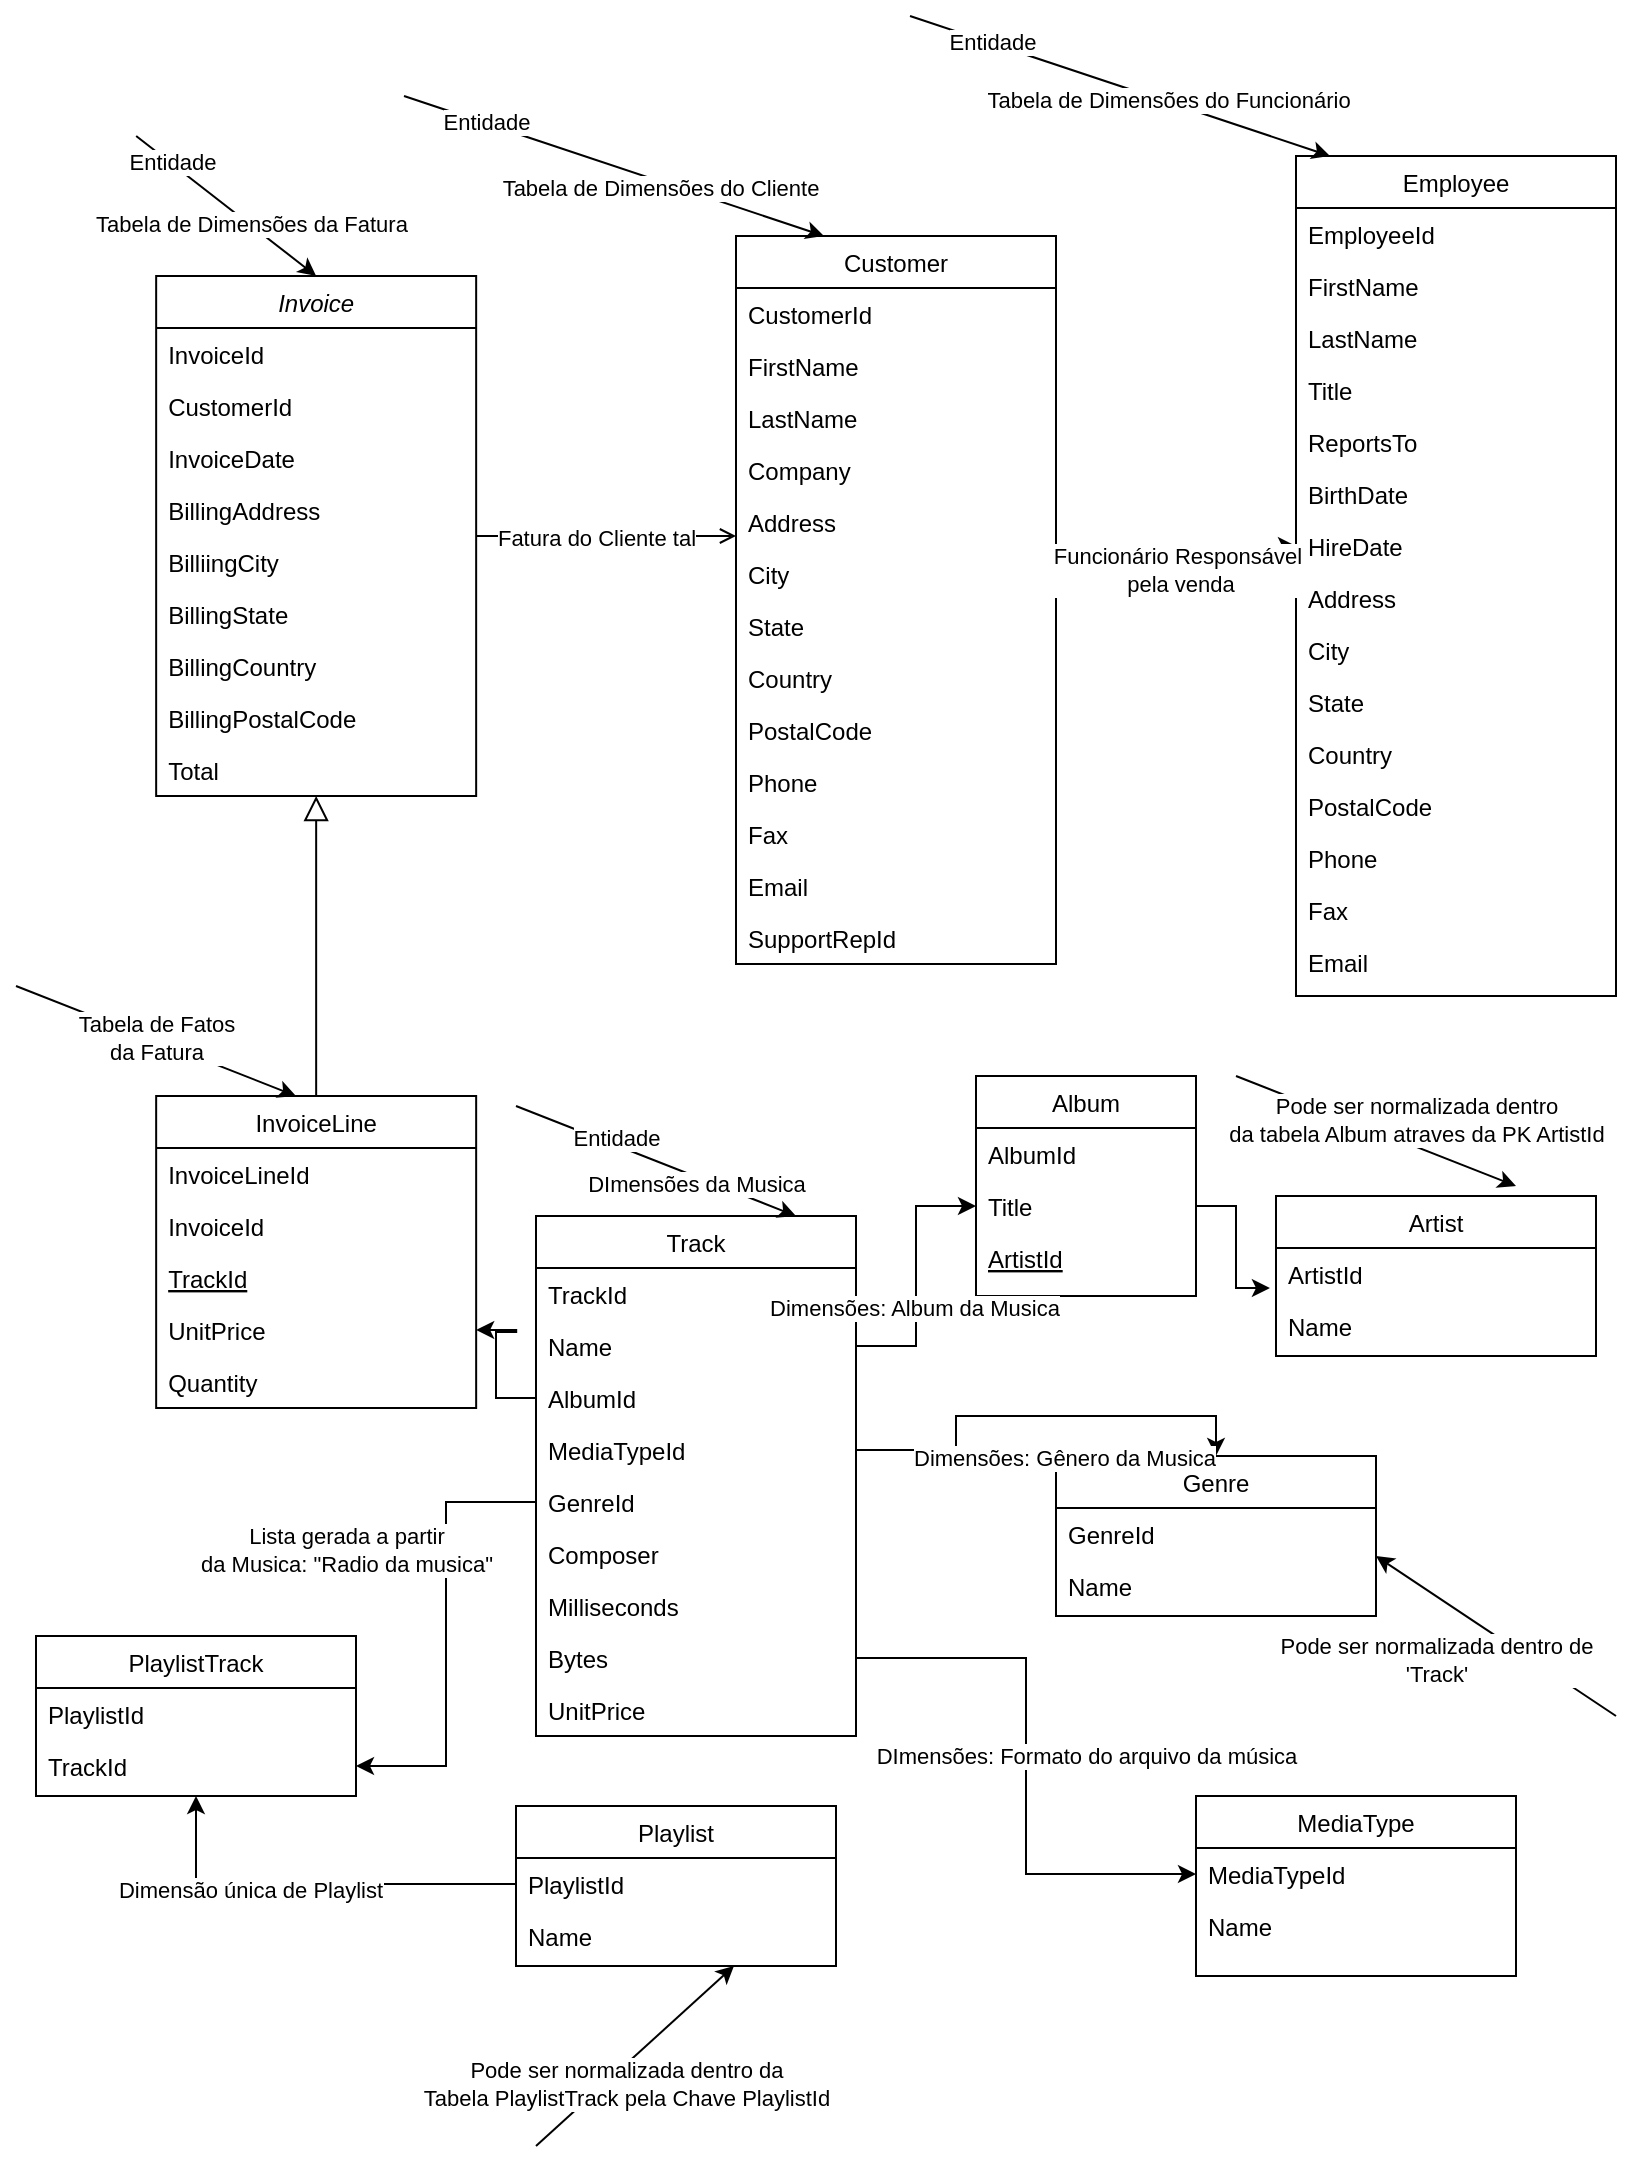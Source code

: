 <mxfile version="14.7.0" type="github">
  <diagram name="Copy of Page-1" id="ySdfMMMsVqPXPJPMSZyq">
    <mxGraphModel dx="1150" dy="1133" grid="1" gridSize="10" guides="1" tooltips="1" connect="1" arrows="1" fold="1" page="1" pageScale="1" pageWidth="827" pageHeight="1169" math="0" shadow="0">
      <root>
        <mxCell id="SawGWbbHjIbIcDN6ZOtn-0" />
        <mxCell id="SawGWbbHjIbIcDN6ZOtn-1" parent="SawGWbbHjIbIcDN6ZOtn-0" />
        <mxCell id="SawGWbbHjIbIcDN6ZOtn-3" value="Invoice" style="swimlane;fontStyle=2;align=center;verticalAlign=top;childLayout=stackLayout;horizontal=1;startSize=26;horizontalStack=0;resizeParent=1;resizeLast=0;collapsible=1;marginBottom=0;rounded=0;shadow=0;strokeWidth=1;" vertex="1" parent="SawGWbbHjIbIcDN6ZOtn-1">
          <mxGeometry x="80.08" y="180" width="160" height="260" as="geometry">
            <mxRectangle x="230" y="140" width="160" height="26" as="alternateBounds" />
          </mxGeometry>
        </mxCell>
        <mxCell id="SawGWbbHjIbIcDN6ZOtn-4" value="InvoiceId&#xa;" style="text;align=left;verticalAlign=top;spacingLeft=4;spacingRight=4;overflow=hidden;rotatable=0;points=[[0,0.5],[1,0.5]];portConstraint=eastwest;" vertex="1" parent="SawGWbbHjIbIcDN6ZOtn-3">
          <mxGeometry y="26" width="160" height="26" as="geometry" />
        </mxCell>
        <mxCell id="SawGWbbHjIbIcDN6ZOtn-5" value="CustomerId" style="text;align=left;verticalAlign=top;spacingLeft=4;spacingRight=4;overflow=hidden;rotatable=0;points=[[0,0.5],[1,0.5]];portConstraint=eastwest;" vertex="1" parent="SawGWbbHjIbIcDN6ZOtn-3">
          <mxGeometry y="52" width="160" height="26" as="geometry" />
        </mxCell>
        <mxCell id="SawGWbbHjIbIcDN6ZOtn-6" value="InvoiceDate" style="text;align=left;verticalAlign=top;spacingLeft=4;spacingRight=4;overflow=hidden;rotatable=0;points=[[0,0.5],[1,0.5]];portConstraint=eastwest;rounded=0;shadow=0;html=0;" vertex="1" parent="SawGWbbHjIbIcDN6ZOtn-3">
          <mxGeometry y="78" width="160" height="26" as="geometry" />
        </mxCell>
        <mxCell id="SawGWbbHjIbIcDN6ZOtn-7" value="BillingAddress" style="text;align=left;verticalAlign=top;spacingLeft=4;spacingRight=4;overflow=hidden;rotatable=0;points=[[0,0.5],[1,0.5]];portConstraint=eastwest;rounded=0;shadow=0;html=0;" vertex="1" parent="SawGWbbHjIbIcDN6ZOtn-3">
          <mxGeometry y="104" width="160" height="26" as="geometry" />
        </mxCell>
        <mxCell id="SawGWbbHjIbIcDN6ZOtn-8" value="BilliingCity" style="text;align=left;verticalAlign=top;spacingLeft=4;spacingRight=4;overflow=hidden;rotatable=0;points=[[0,0.5],[1,0.5]];portConstraint=eastwest;" vertex="1" parent="SawGWbbHjIbIcDN6ZOtn-3">
          <mxGeometry y="130" width="160" height="26" as="geometry" />
        </mxCell>
        <mxCell id="SawGWbbHjIbIcDN6ZOtn-9" value="BillingState" style="text;align=left;verticalAlign=top;spacingLeft=4;spacingRight=4;overflow=hidden;rotatable=0;points=[[0,0.5],[1,0.5]];portConstraint=eastwest;" vertex="1" parent="SawGWbbHjIbIcDN6ZOtn-3">
          <mxGeometry y="156" width="160" height="26" as="geometry" />
        </mxCell>
        <mxCell id="SawGWbbHjIbIcDN6ZOtn-10" value="BillingCountry" style="text;align=left;verticalAlign=top;spacingLeft=4;spacingRight=4;overflow=hidden;rotatable=0;points=[[0,0.5],[1,0.5]];portConstraint=eastwest;" vertex="1" parent="SawGWbbHjIbIcDN6ZOtn-3">
          <mxGeometry y="182" width="160" height="26" as="geometry" />
        </mxCell>
        <mxCell id="SawGWbbHjIbIcDN6ZOtn-11" value="BillingPostalCode" style="text;align=left;verticalAlign=top;spacingLeft=4;spacingRight=4;overflow=hidden;rotatable=0;points=[[0,0.5],[1,0.5]];portConstraint=eastwest;" vertex="1" parent="SawGWbbHjIbIcDN6ZOtn-3">
          <mxGeometry y="208" width="160" height="26" as="geometry" />
        </mxCell>
        <mxCell id="SawGWbbHjIbIcDN6ZOtn-12" value="Total" style="text;align=left;verticalAlign=top;spacingLeft=4;spacingRight=4;overflow=hidden;rotatable=0;points=[[0,0.5],[1,0.5]];portConstraint=eastwest;" vertex="1" parent="SawGWbbHjIbIcDN6ZOtn-3">
          <mxGeometry y="234" width="160" height="26" as="geometry" />
        </mxCell>
        <mxCell id="SawGWbbHjIbIcDN6ZOtn-13" value="InvoiceLine" style="swimlane;fontStyle=0;align=center;verticalAlign=top;childLayout=stackLayout;horizontal=1;startSize=26;horizontalStack=0;resizeParent=1;resizeLast=0;collapsible=1;marginBottom=0;rounded=0;shadow=0;strokeWidth=1;" vertex="1" parent="SawGWbbHjIbIcDN6ZOtn-1">
          <mxGeometry x="80.08" y="590" width="160" height="156" as="geometry">
            <mxRectangle x="130" y="380" width="160" height="26" as="alternateBounds" />
          </mxGeometry>
        </mxCell>
        <mxCell id="SawGWbbHjIbIcDN6ZOtn-14" value="InvoiceLineId" style="text;align=left;verticalAlign=top;spacingLeft=4;spacingRight=4;overflow=hidden;rotatable=0;points=[[0,0.5],[1,0.5]];portConstraint=eastwest;" vertex="1" parent="SawGWbbHjIbIcDN6ZOtn-13">
          <mxGeometry y="26" width="160" height="26" as="geometry" />
        </mxCell>
        <mxCell id="SawGWbbHjIbIcDN6ZOtn-15" value="InvoiceId" style="text;align=left;verticalAlign=top;spacingLeft=4;spacingRight=4;overflow=hidden;rotatable=0;points=[[0,0.5],[1,0.5]];portConstraint=eastwest;rounded=0;shadow=0;html=0;" vertex="1" parent="SawGWbbHjIbIcDN6ZOtn-13">
          <mxGeometry y="52" width="160" height="26" as="geometry" />
        </mxCell>
        <mxCell id="SawGWbbHjIbIcDN6ZOtn-16" value="TrackId" style="text;align=left;verticalAlign=top;spacingLeft=4;spacingRight=4;overflow=hidden;rotatable=0;points=[[0,0.5],[1,0.5]];portConstraint=eastwest;fontStyle=4" vertex="1" parent="SawGWbbHjIbIcDN6ZOtn-13">
          <mxGeometry y="78" width="160" height="26" as="geometry" />
        </mxCell>
        <mxCell id="SawGWbbHjIbIcDN6ZOtn-17" value="UnitPrice" style="text;align=left;verticalAlign=top;spacingLeft=4;spacingRight=4;overflow=hidden;rotatable=0;points=[[0,0.5],[1,0.5]];portConstraint=eastwest;" vertex="1" parent="SawGWbbHjIbIcDN6ZOtn-13">
          <mxGeometry y="104" width="160" height="26" as="geometry" />
        </mxCell>
        <mxCell id="SawGWbbHjIbIcDN6ZOtn-18" value="Quantity" style="text;align=left;verticalAlign=top;spacingLeft=4;spacingRight=4;overflow=hidden;rotatable=0;points=[[0,0.5],[1,0.5]];portConstraint=eastwest;" vertex="1" parent="SawGWbbHjIbIcDN6ZOtn-13">
          <mxGeometry y="130" width="160" height="26" as="geometry" />
        </mxCell>
        <mxCell id="SawGWbbHjIbIcDN6ZOtn-19" value="" style="endArrow=block;endSize=10;endFill=0;shadow=0;strokeWidth=1;rounded=0;edgeStyle=elbowEdgeStyle;elbow=vertical;" edge="1" parent="SawGWbbHjIbIcDN6ZOtn-1" source="SawGWbbHjIbIcDN6ZOtn-13" target="SawGWbbHjIbIcDN6ZOtn-3">
          <mxGeometry width="160" relative="1" as="geometry">
            <mxPoint x="180.08" y="263" as="sourcePoint" />
            <mxPoint x="180.08" y="263" as="targetPoint" />
          </mxGeometry>
        </mxCell>
        <mxCell id="SawGWbbHjIbIcDN6ZOtn-20" value="Track" style="swimlane;fontStyle=0;align=center;verticalAlign=top;childLayout=stackLayout;horizontal=1;startSize=26;horizontalStack=0;resizeParent=1;resizeLast=0;collapsible=1;marginBottom=0;rounded=0;shadow=0;strokeWidth=1;" vertex="1" parent="SawGWbbHjIbIcDN6ZOtn-1">
          <mxGeometry x="270.0" y="650" width="160" height="260" as="geometry">
            <mxRectangle x="340" y="380" width="170" height="26" as="alternateBounds" />
          </mxGeometry>
        </mxCell>
        <mxCell id="SawGWbbHjIbIcDN6ZOtn-21" value="TrackId" style="text;align=left;verticalAlign=top;spacingLeft=4;spacingRight=4;overflow=hidden;rotatable=0;points=[[0,0.5],[1,0.5]];portConstraint=eastwest;" vertex="1" parent="SawGWbbHjIbIcDN6ZOtn-20">
          <mxGeometry y="26" width="160" height="26" as="geometry" />
        </mxCell>
        <mxCell id="SawGWbbHjIbIcDN6ZOtn-22" value="Name" style="text;align=left;verticalAlign=top;spacingLeft=4;spacingRight=4;overflow=hidden;rotatable=0;points=[[0,0.5],[1,0.5]];portConstraint=eastwest;" vertex="1" parent="SawGWbbHjIbIcDN6ZOtn-20">
          <mxGeometry y="52" width="160" height="26" as="geometry" />
        </mxCell>
        <mxCell id="SawGWbbHjIbIcDN6ZOtn-23" value="AlbumId" style="text;align=left;verticalAlign=top;spacingLeft=4;spacingRight=4;overflow=hidden;rotatable=0;points=[[0,0.5],[1,0.5]];portConstraint=eastwest;" vertex="1" parent="SawGWbbHjIbIcDN6ZOtn-20">
          <mxGeometry y="78" width="160" height="26" as="geometry" />
        </mxCell>
        <mxCell id="SawGWbbHjIbIcDN6ZOtn-24" value="MediaTypeId" style="text;align=left;verticalAlign=top;spacingLeft=4;spacingRight=4;overflow=hidden;rotatable=0;points=[[0,0.5],[1,0.5]];portConstraint=eastwest;" vertex="1" parent="SawGWbbHjIbIcDN6ZOtn-20">
          <mxGeometry y="104" width="160" height="26" as="geometry" />
        </mxCell>
        <mxCell id="SawGWbbHjIbIcDN6ZOtn-25" value="GenreId" style="text;align=left;verticalAlign=top;spacingLeft=4;spacingRight=4;overflow=hidden;rotatable=0;points=[[0,0.5],[1,0.5]];portConstraint=eastwest;" vertex="1" parent="SawGWbbHjIbIcDN6ZOtn-20">
          <mxGeometry y="130" width="160" height="26" as="geometry" />
        </mxCell>
        <mxCell id="SawGWbbHjIbIcDN6ZOtn-26" value="Composer" style="text;align=left;verticalAlign=top;spacingLeft=4;spacingRight=4;overflow=hidden;rotatable=0;points=[[0,0.5],[1,0.5]];portConstraint=eastwest;" vertex="1" parent="SawGWbbHjIbIcDN6ZOtn-20">
          <mxGeometry y="156" width="160" height="26" as="geometry" />
        </mxCell>
        <mxCell id="SawGWbbHjIbIcDN6ZOtn-27" value="Milliseconds&#xa;" style="text;align=left;verticalAlign=top;spacingLeft=4;spacingRight=4;overflow=hidden;rotatable=0;points=[[0,0.5],[1,0.5]];portConstraint=eastwest;" vertex="1" parent="SawGWbbHjIbIcDN6ZOtn-20">
          <mxGeometry y="182" width="160" height="26" as="geometry" />
        </mxCell>
        <mxCell id="SawGWbbHjIbIcDN6ZOtn-28" value="Bytes" style="text;align=left;verticalAlign=top;spacingLeft=4;spacingRight=4;overflow=hidden;rotatable=0;points=[[0,0.5],[1,0.5]];portConstraint=eastwest;" vertex="1" parent="SawGWbbHjIbIcDN6ZOtn-20">
          <mxGeometry y="208" width="160" height="26" as="geometry" />
        </mxCell>
        <mxCell id="SawGWbbHjIbIcDN6ZOtn-29" value="UnitPrice" style="text;align=left;verticalAlign=top;spacingLeft=4;spacingRight=4;overflow=hidden;rotatable=0;points=[[0,0.5],[1,0.5]];portConstraint=eastwest;" vertex="1" parent="SawGWbbHjIbIcDN6ZOtn-20">
          <mxGeometry y="234" width="160" height="26" as="geometry" />
        </mxCell>
        <mxCell id="SawGWbbHjIbIcDN6ZOtn-30" value="Customer" style="swimlane;fontStyle=0;align=center;verticalAlign=top;childLayout=stackLayout;horizontal=1;startSize=26;horizontalStack=0;resizeParent=1;resizeLast=0;collapsible=1;marginBottom=0;rounded=0;shadow=0;strokeWidth=1;" vertex="1" parent="SawGWbbHjIbIcDN6ZOtn-1">
          <mxGeometry x="370.0" y="160" width="160" height="364" as="geometry">
            <mxRectangle x="550" y="140" width="160" height="26" as="alternateBounds" />
          </mxGeometry>
        </mxCell>
        <mxCell id="SawGWbbHjIbIcDN6ZOtn-31" value="CustomerId" style="text;align=left;verticalAlign=top;spacingLeft=4;spacingRight=4;overflow=hidden;rotatable=0;points=[[0,0.5],[1,0.5]];portConstraint=eastwest;" vertex="1" parent="SawGWbbHjIbIcDN6ZOtn-30">
          <mxGeometry y="26" width="160" height="26" as="geometry" />
        </mxCell>
        <mxCell id="SawGWbbHjIbIcDN6ZOtn-32" value="FirstName" style="text;align=left;verticalAlign=top;spacingLeft=4;spacingRight=4;overflow=hidden;rotatable=0;points=[[0,0.5],[1,0.5]];portConstraint=eastwest;rounded=0;shadow=0;html=0;" vertex="1" parent="SawGWbbHjIbIcDN6ZOtn-30">
          <mxGeometry y="52" width="160" height="26" as="geometry" />
        </mxCell>
        <mxCell id="SawGWbbHjIbIcDN6ZOtn-33" value="LastName" style="text;align=left;verticalAlign=top;spacingLeft=4;spacingRight=4;overflow=hidden;rotatable=0;points=[[0,0.5],[1,0.5]];portConstraint=eastwest;rounded=0;shadow=0;html=0;" vertex="1" parent="SawGWbbHjIbIcDN6ZOtn-30">
          <mxGeometry y="78" width="160" height="26" as="geometry" />
        </mxCell>
        <mxCell id="SawGWbbHjIbIcDN6ZOtn-34" value="Company" style="text;align=left;verticalAlign=top;spacingLeft=4;spacingRight=4;overflow=hidden;rotatable=0;points=[[0,0.5],[1,0.5]];portConstraint=eastwest;rounded=0;shadow=0;html=0;" vertex="1" parent="SawGWbbHjIbIcDN6ZOtn-30">
          <mxGeometry y="104" width="160" height="26" as="geometry" />
        </mxCell>
        <mxCell id="SawGWbbHjIbIcDN6ZOtn-35" value="Address" style="text;align=left;verticalAlign=top;spacingLeft=4;spacingRight=4;overflow=hidden;rotatable=0;points=[[0,0.5],[1,0.5]];portConstraint=eastwest;rounded=0;shadow=0;html=0;" vertex="1" parent="SawGWbbHjIbIcDN6ZOtn-30">
          <mxGeometry y="130" width="160" height="26" as="geometry" />
        </mxCell>
        <mxCell id="SawGWbbHjIbIcDN6ZOtn-36" value="City" style="text;align=left;verticalAlign=top;spacingLeft=4;spacingRight=4;overflow=hidden;rotatable=0;points=[[0,0.5],[1,0.5]];portConstraint=eastwest;" vertex="1" parent="SawGWbbHjIbIcDN6ZOtn-30">
          <mxGeometry y="156" width="160" height="26" as="geometry" />
        </mxCell>
        <mxCell id="SawGWbbHjIbIcDN6ZOtn-37" value="State" style="text;align=left;verticalAlign=top;spacingLeft=4;spacingRight=4;overflow=hidden;rotatable=0;points=[[0,0.5],[1,0.5]];portConstraint=eastwest;" vertex="1" parent="SawGWbbHjIbIcDN6ZOtn-30">
          <mxGeometry y="182" width="160" height="26" as="geometry" />
        </mxCell>
        <mxCell id="SawGWbbHjIbIcDN6ZOtn-38" value="Country" style="text;align=left;verticalAlign=top;spacingLeft=4;spacingRight=4;overflow=hidden;rotatable=0;points=[[0,0.5],[1,0.5]];portConstraint=eastwest;" vertex="1" parent="SawGWbbHjIbIcDN6ZOtn-30">
          <mxGeometry y="208" width="160" height="26" as="geometry" />
        </mxCell>
        <mxCell id="SawGWbbHjIbIcDN6ZOtn-39" value="PostalCode" style="text;align=left;verticalAlign=top;spacingLeft=4;spacingRight=4;overflow=hidden;rotatable=0;points=[[0,0.5],[1,0.5]];portConstraint=eastwest;" vertex="1" parent="SawGWbbHjIbIcDN6ZOtn-30">
          <mxGeometry y="234" width="160" height="26" as="geometry" />
        </mxCell>
        <mxCell id="SawGWbbHjIbIcDN6ZOtn-40" value="Phone" style="text;align=left;verticalAlign=top;spacingLeft=4;spacingRight=4;overflow=hidden;rotatable=0;points=[[0,0.5],[1,0.5]];portConstraint=eastwest;" vertex="1" parent="SawGWbbHjIbIcDN6ZOtn-30">
          <mxGeometry y="260" width="160" height="26" as="geometry" />
        </mxCell>
        <mxCell id="SawGWbbHjIbIcDN6ZOtn-41" value="Fax" style="text;align=left;verticalAlign=top;spacingLeft=4;spacingRight=4;overflow=hidden;rotatable=0;points=[[0,0.5],[1,0.5]];portConstraint=eastwest;" vertex="1" parent="SawGWbbHjIbIcDN6ZOtn-30">
          <mxGeometry y="286" width="160" height="26" as="geometry" />
        </mxCell>
        <mxCell id="SawGWbbHjIbIcDN6ZOtn-42" value="Email" style="text;align=left;verticalAlign=top;spacingLeft=4;spacingRight=4;overflow=hidden;rotatable=0;points=[[0,0.5],[1,0.5]];portConstraint=eastwest;" vertex="1" parent="SawGWbbHjIbIcDN6ZOtn-30">
          <mxGeometry y="312" width="160" height="26" as="geometry" />
        </mxCell>
        <mxCell id="SawGWbbHjIbIcDN6ZOtn-43" value="SupportRepId" style="text;align=left;verticalAlign=top;spacingLeft=4;spacingRight=4;overflow=hidden;rotatable=0;points=[[0,0.5],[1,0.5]];portConstraint=eastwest;" vertex="1" parent="SawGWbbHjIbIcDN6ZOtn-30">
          <mxGeometry y="338" width="160" height="26" as="geometry" />
        </mxCell>
        <mxCell id="SawGWbbHjIbIcDN6ZOtn-44" value="" style="endArrow=open;shadow=0;strokeWidth=1;rounded=0;endFill=1;edgeStyle=elbowEdgeStyle;elbow=vertical;" edge="1" parent="SawGWbbHjIbIcDN6ZOtn-1" source="SawGWbbHjIbIcDN6ZOtn-3" target="SawGWbbHjIbIcDN6ZOtn-30">
          <mxGeometry x="0.5" y="41" relative="1" as="geometry">
            <mxPoint x="360.08" y="252" as="sourcePoint" />
            <mxPoint x="520.08" y="252" as="targetPoint" />
            <mxPoint x="-40" y="32" as="offset" />
          </mxGeometry>
        </mxCell>
        <mxCell id="SawGWbbHjIbIcDN6ZOtn-45" value="Fatura do Cliente tal" style="edgeLabel;html=1;align=center;verticalAlign=middle;resizable=0;points=[];" vertex="1" connectable="0" parent="SawGWbbHjIbIcDN6ZOtn-44">
          <mxGeometry x="0.338" y="1" relative="1" as="geometry">
            <mxPoint x="-27" y="2" as="offset" />
          </mxGeometry>
        </mxCell>
        <mxCell id="SawGWbbHjIbIcDN6ZOtn-46" value="Employee" style="swimlane;fontStyle=0;align=center;verticalAlign=top;childLayout=stackLayout;horizontal=1;startSize=26;horizontalStack=0;resizeParent=1;resizeLast=0;collapsible=1;marginBottom=0;rounded=0;shadow=0;strokeWidth=1;" vertex="1" parent="SawGWbbHjIbIcDN6ZOtn-1">
          <mxGeometry x="650.0" y="120" width="160" height="420" as="geometry">
            <mxRectangle x="550" y="140" width="160" height="26" as="alternateBounds" />
          </mxGeometry>
        </mxCell>
        <mxCell id="SawGWbbHjIbIcDN6ZOtn-47" value="EmployeeId" style="text;align=left;verticalAlign=top;spacingLeft=4;spacingRight=4;overflow=hidden;rotatable=0;points=[[0,0.5],[1,0.5]];portConstraint=eastwest;" vertex="1" parent="SawGWbbHjIbIcDN6ZOtn-46">
          <mxGeometry y="26" width="160" height="26" as="geometry" />
        </mxCell>
        <mxCell id="SawGWbbHjIbIcDN6ZOtn-48" value="FirstName" style="text;align=left;verticalAlign=top;spacingLeft=4;spacingRight=4;overflow=hidden;rotatable=0;points=[[0,0.5],[1,0.5]];portConstraint=eastwest;rounded=0;shadow=0;html=0;" vertex="1" parent="SawGWbbHjIbIcDN6ZOtn-46">
          <mxGeometry y="52" width="160" height="26" as="geometry" />
        </mxCell>
        <mxCell id="SawGWbbHjIbIcDN6ZOtn-49" value="LastName" style="text;align=left;verticalAlign=top;spacingLeft=4;spacingRight=4;overflow=hidden;rotatable=0;points=[[0,0.5],[1,0.5]];portConstraint=eastwest;rounded=0;shadow=0;html=0;" vertex="1" parent="SawGWbbHjIbIcDN6ZOtn-46">
          <mxGeometry y="78" width="160" height="26" as="geometry" />
        </mxCell>
        <mxCell id="SawGWbbHjIbIcDN6ZOtn-50" value="Title" style="text;align=left;verticalAlign=top;spacingLeft=4;spacingRight=4;overflow=hidden;rotatable=0;points=[[0,0.5],[1,0.5]];portConstraint=eastwest;rounded=0;shadow=0;html=0;" vertex="1" parent="SawGWbbHjIbIcDN6ZOtn-46">
          <mxGeometry y="104" width="160" height="26" as="geometry" />
        </mxCell>
        <mxCell id="SawGWbbHjIbIcDN6ZOtn-51" value="ReportsTo&#xa;" style="text;align=left;verticalAlign=top;spacingLeft=4;spacingRight=4;overflow=hidden;rotatable=0;points=[[0,0.5],[1,0.5]];portConstraint=eastwest;rounded=0;shadow=0;html=0;" vertex="1" parent="SawGWbbHjIbIcDN6ZOtn-46">
          <mxGeometry y="130" width="160" height="26" as="geometry" />
        </mxCell>
        <mxCell id="SawGWbbHjIbIcDN6ZOtn-52" value="BirthDate" style="text;align=left;verticalAlign=top;spacingLeft=4;spacingRight=4;overflow=hidden;rotatable=0;points=[[0,0.5],[1,0.5]];portConstraint=eastwest;" vertex="1" parent="SawGWbbHjIbIcDN6ZOtn-46">
          <mxGeometry y="156" width="160" height="26" as="geometry" />
        </mxCell>
        <mxCell id="SawGWbbHjIbIcDN6ZOtn-53" value="HireDate" style="text;align=left;verticalAlign=top;spacingLeft=4;spacingRight=4;overflow=hidden;rotatable=0;points=[[0,0.5],[1,0.5]];portConstraint=eastwest;" vertex="1" parent="SawGWbbHjIbIcDN6ZOtn-46">
          <mxGeometry y="182" width="160" height="26" as="geometry" />
        </mxCell>
        <mxCell id="SawGWbbHjIbIcDN6ZOtn-54" value="Address" style="text;align=left;verticalAlign=top;spacingLeft=4;spacingRight=4;overflow=hidden;rotatable=0;points=[[0,0.5],[1,0.5]];portConstraint=eastwest;rounded=0;shadow=0;html=0;" vertex="1" parent="SawGWbbHjIbIcDN6ZOtn-46">
          <mxGeometry y="208" width="160" height="26" as="geometry" />
        </mxCell>
        <mxCell id="SawGWbbHjIbIcDN6ZOtn-55" value="City" style="text;align=left;verticalAlign=top;spacingLeft=4;spacingRight=4;overflow=hidden;rotatable=0;points=[[0,0.5],[1,0.5]];portConstraint=eastwest;" vertex="1" parent="SawGWbbHjIbIcDN6ZOtn-46">
          <mxGeometry y="234" width="160" height="26" as="geometry" />
        </mxCell>
        <mxCell id="SawGWbbHjIbIcDN6ZOtn-56" value="State" style="text;align=left;verticalAlign=top;spacingLeft=4;spacingRight=4;overflow=hidden;rotatable=0;points=[[0,0.5],[1,0.5]];portConstraint=eastwest;" vertex="1" parent="SawGWbbHjIbIcDN6ZOtn-46">
          <mxGeometry y="260" width="160" height="26" as="geometry" />
        </mxCell>
        <mxCell id="SawGWbbHjIbIcDN6ZOtn-57" value="Country" style="text;align=left;verticalAlign=top;spacingLeft=4;spacingRight=4;overflow=hidden;rotatable=0;points=[[0,0.5],[1,0.5]];portConstraint=eastwest;" vertex="1" parent="SawGWbbHjIbIcDN6ZOtn-46">
          <mxGeometry y="286" width="160" height="26" as="geometry" />
        </mxCell>
        <mxCell id="SawGWbbHjIbIcDN6ZOtn-58" value="PostalCode" style="text;align=left;verticalAlign=top;spacingLeft=4;spacingRight=4;overflow=hidden;rotatable=0;points=[[0,0.5],[1,0.5]];portConstraint=eastwest;" vertex="1" parent="SawGWbbHjIbIcDN6ZOtn-46">
          <mxGeometry y="312" width="160" height="26" as="geometry" />
        </mxCell>
        <mxCell id="SawGWbbHjIbIcDN6ZOtn-59" value="Phone" style="text;align=left;verticalAlign=top;spacingLeft=4;spacingRight=4;overflow=hidden;rotatable=0;points=[[0,0.5],[1,0.5]];portConstraint=eastwest;" vertex="1" parent="SawGWbbHjIbIcDN6ZOtn-46">
          <mxGeometry y="338" width="160" height="26" as="geometry" />
        </mxCell>
        <mxCell id="SawGWbbHjIbIcDN6ZOtn-60" value="Fax" style="text;align=left;verticalAlign=top;spacingLeft=4;spacingRight=4;overflow=hidden;rotatable=0;points=[[0,0.5],[1,0.5]];portConstraint=eastwest;" vertex="1" parent="SawGWbbHjIbIcDN6ZOtn-46">
          <mxGeometry y="364" width="160" height="26" as="geometry" />
        </mxCell>
        <mxCell id="SawGWbbHjIbIcDN6ZOtn-61" value="Email" style="text;align=left;verticalAlign=top;spacingLeft=4;spacingRight=4;overflow=hidden;rotatable=0;points=[[0,0.5],[1,0.5]];portConstraint=eastwest;" vertex="1" parent="SawGWbbHjIbIcDN6ZOtn-46">
          <mxGeometry y="390" width="160" height="26" as="geometry" />
        </mxCell>
        <mxCell id="SawGWbbHjIbIcDN6ZOtn-62" style="edgeStyle=orthogonalEdgeStyle;rounded=0;orthogonalLoop=1;jettySize=auto;html=1;exitX=1;exitY=0.5;exitDx=0;exitDy=0;entryX=0;entryY=0.5;entryDx=0;entryDy=0;" edge="1" parent="SawGWbbHjIbIcDN6ZOtn-1" source="SawGWbbHjIbIcDN6ZOtn-36" target="SawGWbbHjIbIcDN6ZOtn-53">
          <mxGeometry relative="1" as="geometry" />
        </mxCell>
        <mxCell id="SawGWbbHjIbIcDN6ZOtn-63" value="Funcionário Responsável&amp;nbsp;&lt;br&gt;pela venda" style="edgeLabel;html=1;align=center;verticalAlign=middle;resizable=0;points=[];" vertex="1" connectable="0" parent="SawGWbbHjIbIcDN6ZOtn-62">
          <mxGeometry x="-0.323" relative="1" as="geometry">
            <mxPoint x="16" y="-2" as="offset" />
          </mxGeometry>
        </mxCell>
        <mxCell id="SawGWbbHjIbIcDN6ZOtn-64" value="PlaylistTrack" style="swimlane;fontStyle=0;align=center;verticalAlign=top;childLayout=stackLayout;horizontal=1;startSize=26;horizontalStack=0;resizeParent=1;resizeLast=0;collapsible=1;marginBottom=0;rounded=0;shadow=0;strokeWidth=1;" vertex="1" parent="SawGWbbHjIbIcDN6ZOtn-1">
          <mxGeometry x="20" y="860" width="160" height="80" as="geometry">
            <mxRectangle x="130" y="380" width="160" height="26" as="alternateBounds" />
          </mxGeometry>
        </mxCell>
        <mxCell id="SawGWbbHjIbIcDN6ZOtn-65" value="PlaylistId" style="text;align=left;verticalAlign=top;spacingLeft=4;spacingRight=4;overflow=hidden;rotatable=0;points=[[0,0.5],[1,0.5]];portConstraint=eastwest;" vertex="1" parent="SawGWbbHjIbIcDN6ZOtn-64">
          <mxGeometry y="26" width="160" height="26" as="geometry" />
        </mxCell>
        <mxCell id="SawGWbbHjIbIcDN6ZOtn-66" value="TrackId" style="text;align=left;verticalAlign=top;spacingLeft=4;spacingRight=4;overflow=hidden;rotatable=0;points=[[0,0.5],[1,0.5]];portConstraint=eastwest;rounded=0;shadow=0;html=0;" vertex="1" parent="SawGWbbHjIbIcDN6ZOtn-64">
          <mxGeometry y="52" width="160" height="26" as="geometry" />
        </mxCell>
        <mxCell id="SawGWbbHjIbIcDN6ZOtn-67" value="Album" style="swimlane;fontStyle=0;align=center;verticalAlign=top;childLayout=stackLayout;horizontal=1;startSize=26;horizontalStack=0;resizeParent=1;resizeLast=0;collapsible=1;marginBottom=0;rounded=0;shadow=0;strokeWidth=1;" vertex="1" parent="SawGWbbHjIbIcDN6ZOtn-1">
          <mxGeometry x="490" y="580" width="110" height="110" as="geometry">
            <mxRectangle x="130" y="380" width="160" height="26" as="alternateBounds" />
          </mxGeometry>
        </mxCell>
        <mxCell id="SawGWbbHjIbIcDN6ZOtn-68" value="AlbumId" style="text;align=left;verticalAlign=top;spacingLeft=4;spacingRight=4;overflow=hidden;rotatable=0;points=[[0,0.5],[1,0.5]];portConstraint=eastwest;" vertex="1" parent="SawGWbbHjIbIcDN6ZOtn-67">
          <mxGeometry y="26" width="110" height="26" as="geometry" />
        </mxCell>
        <mxCell id="SawGWbbHjIbIcDN6ZOtn-69" value="Title" style="text;align=left;verticalAlign=top;spacingLeft=4;spacingRight=4;overflow=hidden;rotatable=0;points=[[0,0.5],[1,0.5]];portConstraint=eastwest;rounded=0;shadow=0;html=0;" vertex="1" parent="SawGWbbHjIbIcDN6ZOtn-67">
          <mxGeometry y="52" width="110" height="26" as="geometry" />
        </mxCell>
        <mxCell id="SawGWbbHjIbIcDN6ZOtn-70" value="ArtistId" style="text;align=left;verticalAlign=top;spacingLeft=4;spacingRight=4;overflow=hidden;rotatable=0;points=[[0,0.5],[1,0.5]];portConstraint=eastwest;fontStyle=4" vertex="1" parent="SawGWbbHjIbIcDN6ZOtn-67">
          <mxGeometry y="78" width="110" height="26" as="geometry" />
        </mxCell>
        <mxCell id="SawGWbbHjIbIcDN6ZOtn-71" value="Playlist" style="swimlane;fontStyle=0;align=center;verticalAlign=top;childLayout=stackLayout;horizontal=1;startSize=26;horizontalStack=0;resizeParent=1;resizeLast=0;collapsible=1;marginBottom=0;rounded=0;shadow=0;strokeWidth=1;" vertex="1" parent="SawGWbbHjIbIcDN6ZOtn-1">
          <mxGeometry x="260.0" y="945" width="160" height="80" as="geometry">
            <mxRectangle x="130" y="380" width="160" height="26" as="alternateBounds" />
          </mxGeometry>
        </mxCell>
        <mxCell id="SawGWbbHjIbIcDN6ZOtn-72" value="PlaylistId" style="text;align=left;verticalAlign=top;spacingLeft=4;spacingRight=4;overflow=hidden;rotatable=0;points=[[0,0.5],[1,0.5]];portConstraint=eastwest;" vertex="1" parent="SawGWbbHjIbIcDN6ZOtn-71">
          <mxGeometry y="26" width="160" height="26" as="geometry" />
        </mxCell>
        <mxCell id="SawGWbbHjIbIcDN6ZOtn-73" value="Name" style="text;align=left;verticalAlign=top;spacingLeft=4;spacingRight=4;overflow=hidden;rotatable=0;points=[[0,0.5],[1,0.5]];portConstraint=eastwest;rounded=0;shadow=0;html=0;" vertex="1" parent="SawGWbbHjIbIcDN6ZOtn-71">
          <mxGeometry y="52" width="160" height="26" as="geometry" />
        </mxCell>
        <mxCell id="SawGWbbHjIbIcDN6ZOtn-74" value="Artist" style="swimlane;fontStyle=0;align=center;verticalAlign=top;childLayout=stackLayout;horizontal=1;startSize=26;horizontalStack=0;resizeParent=1;resizeLast=0;collapsible=1;marginBottom=0;rounded=0;shadow=0;strokeWidth=1;" vertex="1" parent="SawGWbbHjIbIcDN6ZOtn-1">
          <mxGeometry x="640.0" y="640" width="160" height="80" as="geometry">
            <mxRectangle x="130" y="380" width="160" height="26" as="alternateBounds" />
          </mxGeometry>
        </mxCell>
        <mxCell id="SawGWbbHjIbIcDN6ZOtn-75" value="ArtistId" style="text;align=left;verticalAlign=top;spacingLeft=4;spacingRight=4;overflow=hidden;rotatable=0;points=[[0,0.5],[1,0.5]];portConstraint=eastwest;" vertex="1" parent="SawGWbbHjIbIcDN6ZOtn-74">
          <mxGeometry y="26" width="160" height="26" as="geometry" />
        </mxCell>
        <mxCell id="SawGWbbHjIbIcDN6ZOtn-76" value="Name" style="text;align=left;verticalAlign=top;spacingLeft=4;spacingRight=4;overflow=hidden;rotatable=0;points=[[0,0.5],[1,0.5]];portConstraint=eastwest;rounded=0;shadow=0;html=0;" vertex="1" parent="SawGWbbHjIbIcDN6ZOtn-74">
          <mxGeometry y="52" width="160" height="26" as="geometry" />
        </mxCell>
        <mxCell id="SawGWbbHjIbIcDN6ZOtn-77" value="Genre" style="swimlane;fontStyle=0;align=center;verticalAlign=top;childLayout=stackLayout;horizontal=1;startSize=26;horizontalStack=0;resizeParent=1;resizeLast=0;collapsible=1;marginBottom=0;rounded=0;shadow=0;strokeWidth=1;" vertex="1" parent="SawGWbbHjIbIcDN6ZOtn-1">
          <mxGeometry x="530.0" y="770" width="160" height="80" as="geometry">
            <mxRectangle x="130" y="380" width="160" height="26" as="alternateBounds" />
          </mxGeometry>
        </mxCell>
        <mxCell id="SawGWbbHjIbIcDN6ZOtn-78" value="GenreId" style="text;align=left;verticalAlign=top;spacingLeft=4;spacingRight=4;overflow=hidden;rotatable=0;points=[[0,0.5],[1,0.5]];portConstraint=eastwest;" vertex="1" parent="SawGWbbHjIbIcDN6ZOtn-77">
          <mxGeometry y="26" width="160" height="26" as="geometry" />
        </mxCell>
        <mxCell id="SawGWbbHjIbIcDN6ZOtn-79" value="Name" style="text;align=left;verticalAlign=top;spacingLeft=4;spacingRight=4;overflow=hidden;rotatable=0;points=[[0,0.5],[1,0.5]];portConstraint=eastwest;rounded=0;shadow=0;html=0;" vertex="1" parent="SawGWbbHjIbIcDN6ZOtn-77">
          <mxGeometry y="52" width="160" height="26" as="geometry" />
        </mxCell>
        <mxCell id="SawGWbbHjIbIcDN6ZOtn-80" value="MediaType" style="swimlane;fontStyle=0;align=center;verticalAlign=top;childLayout=stackLayout;horizontal=1;startSize=26;horizontalStack=0;resizeParent=1;resizeLast=0;collapsible=1;marginBottom=0;rounded=0;shadow=0;strokeWidth=1;" vertex="1" parent="SawGWbbHjIbIcDN6ZOtn-1">
          <mxGeometry x="600.0" y="940" width="160" height="90" as="geometry">
            <mxRectangle x="130" y="380" width="160" height="26" as="alternateBounds" />
          </mxGeometry>
        </mxCell>
        <mxCell id="SawGWbbHjIbIcDN6ZOtn-81" value="MediaTypeId" style="text;align=left;verticalAlign=top;spacingLeft=4;spacingRight=4;overflow=hidden;rotatable=0;points=[[0,0.5],[1,0.5]];portConstraint=eastwest;" vertex="1" parent="SawGWbbHjIbIcDN6ZOtn-80">
          <mxGeometry y="26" width="160" height="26" as="geometry" />
        </mxCell>
        <mxCell id="SawGWbbHjIbIcDN6ZOtn-82" value="Name" style="text;align=left;verticalAlign=top;spacingLeft=4;spacingRight=4;overflow=hidden;rotatable=0;points=[[0,0.5],[1,0.5]];portConstraint=eastwest;rounded=0;shadow=0;html=0;" vertex="1" parent="SawGWbbHjIbIcDN6ZOtn-80">
          <mxGeometry y="52" width="160" height="26" as="geometry" />
        </mxCell>
        <mxCell id="SawGWbbHjIbIcDN6ZOtn-83" style="edgeStyle=orthogonalEdgeStyle;rounded=0;orthogonalLoop=1;jettySize=auto;html=1;exitX=1;exitY=0.5;exitDx=0;exitDy=0;entryX=0;entryY=0.5;entryDx=0;entryDy=0;" edge="1" parent="SawGWbbHjIbIcDN6ZOtn-1" source="SawGWbbHjIbIcDN6ZOtn-22" target="SawGWbbHjIbIcDN6ZOtn-69">
          <mxGeometry relative="1" as="geometry" />
        </mxCell>
        <mxCell id="SawGWbbHjIbIcDN6ZOtn-84" value="Dimensões: Album da Musica" style="edgeLabel;html=1;align=center;verticalAlign=middle;resizable=0;points=[];" vertex="1" connectable="0" parent="SawGWbbHjIbIcDN6ZOtn-83">
          <mxGeometry x="-0.247" y="1" relative="1" as="geometry">
            <mxPoint as="offset" />
          </mxGeometry>
        </mxCell>
        <mxCell id="SawGWbbHjIbIcDN6ZOtn-85" style="edgeStyle=orthogonalEdgeStyle;rounded=0;orthogonalLoop=1;jettySize=auto;html=1;exitX=1;exitY=0.5;exitDx=0;exitDy=0;entryX=-0.019;entryY=0.769;entryDx=0;entryDy=0;entryPerimeter=0;" edge="1" parent="SawGWbbHjIbIcDN6ZOtn-1" source="SawGWbbHjIbIcDN6ZOtn-69" target="SawGWbbHjIbIcDN6ZOtn-75">
          <mxGeometry relative="1" as="geometry" />
        </mxCell>
        <mxCell id="SawGWbbHjIbIcDN6ZOtn-86" style="edgeStyle=orthogonalEdgeStyle;rounded=0;orthogonalLoop=1;jettySize=auto;html=1;exitX=1;exitY=0.5;exitDx=0;exitDy=0;entryX=0.5;entryY=0;entryDx=0;entryDy=0;" edge="1" parent="SawGWbbHjIbIcDN6ZOtn-1" source="SawGWbbHjIbIcDN6ZOtn-24" target="SawGWbbHjIbIcDN6ZOtn-77">
          <mxGeometry relative="1" as="geometry" />
        </mxCell>
        <mxCell id="SawGWbbHjIbIcDN6ZOtn-87" value="Dimensões: Gênero da Musica" style="edgeLabel;html=1;align=center;verticalAlign=middle;resizable=0;points=[];" vertex="1" connectable="0" parent="SawGWbbHjIbIcDN6ZOtn-86">
          <mxGeometry x="-0.534" y="4" relative="1" as="geometry">
            <mxPoint x="58" y="4" as="offset" />
          </mxGeometry>
        </mxCell>
        <mxCell id="SawGWbbHjIbIcDN6ZOtn-88" style="edgeStyle=orthogonalEdgeStyle;rounded=0;orthogonalLoop=1;jettySize=auto;html=1;exitX=1;exitY=0.5;exitDx=0;exitDy=0;" edge="1" parent="SawGWbbHjIbIcDN6ZOtn-1" source="SawGWbbHjIbIcDN6ZOtn-28" target="SawGWbbHjIbIcDN6ZOtn-81">
          <mxGeometry relative="1" as="geometry" />
        </mxCell>
        <mxCell id="SawGWbbHjIbIcDN6ZOtn-89" value="DImensões: Formato do arquivo da música" style="edgeLabel;html=1;align=center;verticalAlign=middle;resizable=0;points=[];" vertex="1" connectable="0" parent="SawGWbbHjIbIcDN6ZOtn-88">
          <mxGeometry x="-0.14" y="-3" relative="1" as="geometry">
            <mxPoint x="33" y="14" as="offset" />
          </mxGeometry>
        </mxCell>
        <mxCell id="SawGWbbHjIbIcDN6ZOtn-90" style="edgeStyle=orthogonalEdgeStyle;rounded=0;orthogonalLoop=1;jettySize=auto;html=1;exitX=0;exitY=0.5;exitDx=0;exitDy=0;entryX=1;entryY=0.5;entryDx=0;entryDy=0;" edge="1" parent="SawGWbbHjIbIcDN6ZOtn-1" source="SawGWbbHjIbIcDN6ZOtn-23" target="SawGWbbHjIbIcDN6ZOtn-17">
          <mxGeometry relative="1" as="geometry" />
        </mxCell>
        <mxCell id="SawGWbbHjIbIcDN6ZOtn-91" style="edgeStyle=orthogonalEdgeStyle;rounded=0;orthogonalLoop=1;jettySize=auto;html=1;exitX=0;exitY=0.5;exitDx=0;exitDy=0;entryX=1;entryY=0.5;entryDx=0;entryDy=0;" edge="1" parent="SawGWbbHjIbIcDN6ZOtn-1" source="SawGWbbHjIbIcDN6ZOtn-25" target="SawGWbbHjIbIcDN6ZOtn-66">
          <mxGeometry relative="1" as="geometry" />
        </mxCell>
        <mxCell id="SawGWbbHjIbIcDN6ZOtn-92" value="Lista gerada a partir&lt;br&gt;da Musica: &quot;Radio da musica&quot;" style="edgeLabel;html=1;align=center;verticalAlign=middle;resizable=0;points=[];" vertex="1" connectable="0" parent="SawGWbbHjIbIcDN6ZOtn-91">
          <mxGeometry x="0.259" relative="1" as="geometry">
            <mxPoint x="-50" y="-71" as="offset" />
          </mxGeometry>
        </mxCell>
        <mxCell id="SawGWbbHjIbIcDN6ZOtn-93" style="edgeStyle=orthogonalEdgeStyle;rounded=0;orthogonalLoop=1;jettySize=auto;html=1;exitX=0;exitY=0.5;exitDx=0;exitDy=0;entryX=0.5;entryY=1;entryDx=0;entryDy=0;" edge="1" parent="SawGWbbHjIbIcDN6ZOtn-1" source="SawGWbbHjIbIcDN6ZOtn-72" target="SawGWbbHjIbIcDN6ZOtn-64">
          <mxGeometry relative="1" as="geometry" />
        </mxCell>
        <mxCell id="SawGWbbHjIbIcDN6ZOtn-114" value="Dimensão única de Playlist" style="edgeLabel;html=1;align=center;verticalAlign=middle;resizable=0;points=[];" vertex="1" connectable="0" parent="SawGWbbHjIbIcDN6ZOtn-93">
          <mxGeometry x="0.302" y="3" relative="1" as="geometry">
            <mxPoint as="offset" />
          </mxGeometry>
        </mxCell>
        <mxCell id="SawGWbbHjIbIcDN6ZOtn-94" value="" style="endArrow=classic;html=1;entryX=0.5;entryY=0;entryDx=0;entryDy=0;" edge="1" parent="SawGWbbHjIbIcDN6ZOtn-1" target="SawGWbbHjIbIcDN6ZOtn-3">
          <mxGeometry width="50" height="50" relative="1" as="geometry">
            <mxPoint x="70.08" y="110" as="sourcePoint" />
            <mxPoint x="140.08" y="170" as="targetPoint" />
            <Array as="points" />
          </mxGeometry>
        </mxCell>
        <mxCell id="SawGWbbHjIbIcDN6ZOtn-95" value="Entidade" style="edgeLabel;html=1;align=center;verticalAlign=middle;resizable=0;points=[];" vertex="1" connectable="0" parent="SawGWbbHjIbIcDN6ZOtn-94">
          <mxGeometry x="-0.618" y="1" relative="1" as="geometry">
            <mxPoint as="offset" />
          </mxGeometry>
        </mxCell>
        <mxCell id="SawGWbbHjIbIcDN6ZOtn-96" value="Tabela de Dimensões da Fatura&amp;nbsp;" style="edgeLabel;html=1;align=center;verticalAlign=middle;resizable=0;points=[];" vertex="1" connectable="0" parent="SawGWbbHjIbIcDN6ZOtn-94">
          <mxGeometry x="0.288" y="1" relative="1" as="geometry">
            <mxPoint y="-1" as="offset" />
          </mxGeometry>
        </mxCell>
        <mxCell id="SawGWbbHjIbIcDN6ZOtn-97" value="" style="endArrow=classic;html=1;entryX=0.5;entryY=0;entryDx=0;entryDy=0;" edge="1" parent="SawGWbbHjIbIcDN6ZOtn-1">
          <mxGeometry width="50" height="50" relative="1" as="geometry">
            <mxPoint x="204.0" y="90" as="sourcePoint" />
            <mxPoint x="414.0" y="160" as="targetPoint" />
            <Array as="points" />
          </mxGeometry>
        </mxCell>
        <mxCell id="SawGWbbHjIbIcDN6ZOtn-98" value="Entidade" style="edgeLabel;html=1;align=center;verticalAlign=middle;resizable=0;points=[];" vertex="1" connectable="0" parent="SawGWbbHjIbIcDN6ZOtn-97">
          <mxGeometry x="-0.618" y="1" relative="1" as="geometry">
            <mxPoint as="offset" />
          </mxGeometry>
        </mxCell>
        <mxCell id="SawGWbbHjIbIcDN6ZOtn-99" value="Tabela de Dimensões do Cliente" style="edgeLabel;html=1;align=center;verticalAlign=middle;resizable=0;points=[];" vertex="1" connectable="0" parent="SawGWbbHjIbIcDN6ZOtn-97">
          <mxGeometry x="0.219" y="-3" relative="1" as="geometry">
            <mxPoint x="1" as="offset" />
          </mxGeometry>
        </mxCell>
        <mxCell id="SawGWbbHjIbIcDN6ZOtn-100" value="" style="endArrow=classic;html=1;entryX=0.5;entryY=0;entryDx=0;entryDy=0;" edge="1" parent="SawGWbbHjIbIcDN6ZOtn-1">
          <mxGeometry width="50" height="50" relative="1" as="geometry">
            <mxPoint x="457.0" y="50" as="sourcePoint" />
            <mxPoint x="667.0" y="120" as="targetPoint" />
            <Array as="points" />
          </mxGeometry>
        </mxCell>
        <mxCell id="SawGWbbHjIbIcDN6ZOtn-101" value="Entidade" style="edgeLabel;html=1;align=center;verticalAlign=middle;resizable=0;points=[];" vertex="1" connectable="0" parent="SawGWbbHjIbIcDN6ZOtn-100">
          <mxGeometry x="-0.618" y="1" relative="1" as="geometry">
            <mxPoint as="offset" />
          </mxGeometry>
        </mxCell>
        <mxCell id="SawGWbbHjIbIcDN6ZOtn-102" value="Tabela de Dimensões do Funcionário" style="edgeLabel;html=1;align=center;verticalAlign=middle;resizable=0;points=[];" vertex="1" connectable="0" parent="SawGWbbHjIbIcDN6ZOtn-100">
          <mxGeometry x="0.26" y="2" relative="1" as="geometry">
            <mxPoint x="-4" as="offset" />
          </mxGeometry>
        </mxCell>
        <mxCell id="SawGWbbHjIbIcDN6ZOtn-103" value="" style="endArrow=classic;html=1;entryX=0.5;entryY=0;entryDx=0;entryDy=0;" edge="1" parent="SawGWbbHjIbIcDN6ZOtn-1">
          <mxGeometry width="50" height="50" relative="1" as="geometry">
            <mxPoint x="260.0" y="595" as="sourcePoint" />
            <mxPoint x="400.0" y="650" as="targetPoint" />
            <Array as="points" />
          </mxGeometry>
        </mxCell>
        <mxCell id="SawGWbbHjIbIcDN6ZOtn-104" value="Entidade" style="edgeLabel;html=1;align=center;verticalAlign=middle;resizable=0;points=[];" vertex="1" connectable="0" parent="SawGWbbHjIbIcDN6ZOtn-103">
          <mxGeometry x="-0.618" y="1" relative="1" as="geometry">
            <mxPoint x="23" y="6" as="offset" />
          </mxGeometry>
        </mxCell>
        <mxCell id="SawGWbbHjIbIcDN6ZOtn-105" value="DImensões da Musica" style="edgeLabel;html=1;align=center;verticalAlign=middle;resizable=0;points=[];" vertex="1" connectable="0" parent="SawGWbbHjIbIcDN6ZOtn-103">
          <mxGeometry x="0.295" y="-3" relative="1" as="geometry">
            <mxPoint as="offset" />
          </mxGeometry>
        </mxCell>
        <mxCell id="SawGWbbHjIbIcDN6ZOtn-106" value="" style="endArrow=classic;html=1;entryX=0.5;entryY=0;entryDx=0;entryDy=0;" edge="1" parent="SawGWbbHjIbIcDN6ZOtn-1">
          <mxGeometry width="50" height="50" relative="1" as="geometry">
            <mxPoint x="10" y="535" as="sourcePoint" />
            <mxPoint x="150" y="590" as="targetPoint" />
            <Array as="points" />
          </mxGeometry>
        </mxCell>
        <mxCell id="SawGWbbHjIbIcDN6ZOtn-107" value="Tabela de Fatos&lt;br&gt;da Fatura" style="edgeLabel;html=1;align=center;verticalAlign=middle;resizable=0;points=[];" vertex="1" connectable="0" parent="SawGWbbHjIbIcDN6ZOtn-106">
          <mxGeometry x="-0.618" y="1" relative="1" as="geometry">
            <mxPoint x="43" y="16" as="offset" />
          </mxGeometry>
        </mxCell>
        <mxCell id="SawGWbbHjIbIcDN6ZOtn-108" value="" style="endArrow=classic;html=1;entryX=0.5;entryY=0;entryDx=0;entryDy=0;" edge="1" parent="SawGWbbHjIbIcDN6ZOtn-1">
          <mxGeometry width="50" height="50" relative="1" as="geometry">
            <mxPoint x="620.0" y="580" as="sourcePoint" />
            <mxPoint x="760.0" y="635" as="targetPoint" />
            <Array as="points" />
          </mxGeometry>
        </mxCell>
        <mxCell id="SawGWbbHjIbIcDN6ZOtn-109" value="Pode ser normalizada dentro&lt;br&gt;da tabela Album atraves da PK ArtistId" style="edgeLabel;html=1;align=center;verticalAlign=middle;resizable=0;points=[];" vertex="1" connectable="0" parent="SawGWbbHjIbIcDN6ZOtn-108">
          <mxGeometry x="-0.618" y="1" relative="1" as="geometry">
            <mxPoint x="63" y="12" as="offset" />
          </mxGeometry>
        </mxCell>
        <mxCell id="SawGWbbHjIbIcDN6ZOtn-110" value="" style="endArrow=classic;html=1;" edge="1" parent="SawGWbbHjIbIcDN6ZOtn-1">
          <mxGeometry width="50" height="50" relative="1" as="geometry">
            <mxPoint x="270.0" y="1115" as="sourcePoint" />
            <mxPoint x="369.0" y="1025" as="targetPoint" />
          </mxGeometry>
        </mxCell>
        <mxCell id="SawGWbbHjIbIcDN6ZOtn-111" value="Pode ser normalizada dentro da&lt;br&gt;Tabela PlaylistTrack pela Chave PlaylistId" style="edgeLabel;html=1;align=center;verticalAlign=middle;resizable=0;points=[];" vertex="1" connectable="0" parent="SawGWbbHjIbIcDN6ZOtn-110">
          <mxGeometry x="-0.203" y="-7" relative="1" as="geometry">
            <mxPoint as="offset" />
          </mxGeometry>
        </mxCell>
        <mxCell id="SawGWbbHjIbIcDN6ZOtn-112" value="" style="endArrow=classic;html=1;" edge="1" parent="SawGWbbHjIbIcDN6ZOtn-1">
          <mxGeometry width="50" height="50" relative="1" as="geometry">
            <mxPoint x="810.0" y="900" as="sourcePoint" />
            <mxPoint x="690.0" y="820" as="targetPoint" />
          </mxGeometry>
        </mxCell>
        <mxCell id="SawGWbbHjIbIcDN6ZOtn-113" value="Pode ser normalizada dentro de&lt;br&gt;&#39;Track&#39;" style="edgeLabel;html=1;align=center;verticalAlign=middle;resizable=0;points=[];" vertex="1" connectable="0" parent="SawGWbbHjIbIcDN6ZOtn-112">
          <mxGeometry x="-0.207" y="-1" relative="1" as="geometry">
            <mxPoint x="-43" y="4" as="offset" />
          </mxGeometry>
        </mxCell>
      </root>
    </mxGraphModel>
  </diagram>
</mxfile>
